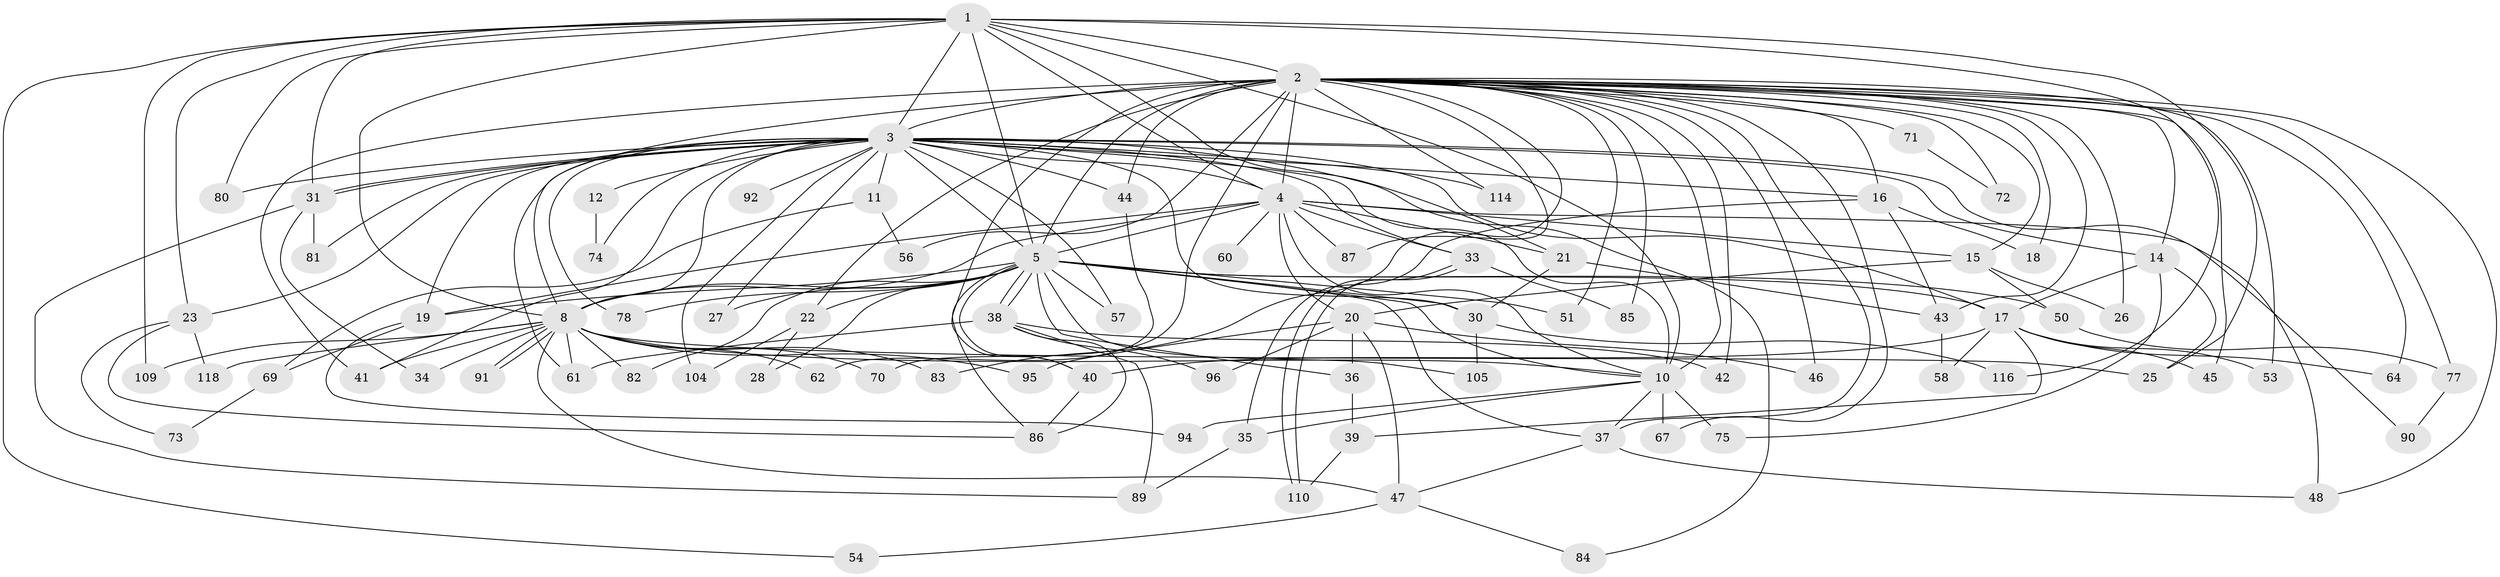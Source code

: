 // original degree distribution, {17: 0.008264462809917356, 20: 0.01652892561983471, 33: 0.008264462809917356, 30: 0.008264462809917356, 21: 0.008264462809917356, 18: 0.008264462809917356, 25: 0.008264462809917356, 23: 0.008264462809917356, 15: 0.008264462809917356, 4: 0.049586776859504134, 3: 0.23140495867768596, 5: 0.06611570247933884, 9: 0.008264462809917356, 2: 0.5289256198347108, 7: 0.024793388429752067, 6: 0.008264462809917356}
// Generated by graph-tools (version 1.1) at 2025/17/03/04/25 18:17:49]
// undirected, 84 vertices, 186 edges
graph export_dot {
graph [start="1"]
  node [color=gray90,style=filled];
  1;
  2 [super="+32+7+102+111+29+9"];
  3 [super="+98+6"];
  4 [super="+55+24"];
  5 [super="+97+68"];
  8 [super="+93"];
  10;
  11;
  12;
  14;
  15;
  16;
  17 [super="+120+79"];
  18;
  19;
  20;
  21;
  22;
  23;
  25 [super="+59"];
  26;
  27;
  28;
  30;
  31 [super="+66+63"];
  33;
  34;
  35;
  36;
  37 [super="+76+65"];
  38;
  39;
  40;
  41 [super="+108"];
  42;
  43 [super="+52"];
  44;
  45;
  46;
  47;
  48;
  50;
  51;
  53 [super="+88"];
  54;
  56;
  57 [super="+100"];
  58;
  60;
  61;
  62;
  64;
  67;
  69;
  70;
  71;
  72;
  73;
  74;
  75;
  77;
  78;
  80;
  81;
  82;
  83;
  84;
  85;
  86 [super="+106"];
  87;
  89 [super="+103"];
  90;
  91;
  92;
  94;
  95;
  96;
  104 [super="+119"];
  105;
  109;
  110 [super="+113"];
  114;
  116;
  118;
  1 -- 2 [weight=3];
  1 -- 3 [weight=2];
  1 -- 4;
  1 -- 5;
  1 -- 8;
  1 -- 10;
  1 -- 21;
  1 -- 23;
  1 -- 25;
  1 -- 54;
  1 -- 80;
  1 -- 109;
  1 -- 116;
  1 -- 31;
  2 -- 3 [weight=8];
  2 -- 4 [weight=5];
  2 -- 5 [weight=5];
  2 -- 8 [weight=5];
  2 -- 10 [weight=3];
  2 -- 15;
  2 -- 22;
  2 -- 26;
  2 -- 53 [weight=2];
  2 -- 72;
  2 -- 85;
  2 -- 87;
  2 -- 48;
  2 -- 67;
  2 -- 114;
  2 -- 77;
  2 -- 46;
  2 -- 70;
  2 -- 71 [weight=2];
  2 -- 16;
  2 -- 37;
  2 -- 42;
  2 -- 51;
  2 -- 64;
  2 -- 14;
  2 -- 18;
  2 -- 83;
  2 -- 40;
  2 -- 41;
  2 -- 43;
  2 -- 44;
  2 -- 45;
  2 -- 56;
  3 -- 4 [weight=4];
  3 -- 5 [weight=2];
  3 -- 8 [weight=2];
  3 -- 10 [weight=2];
  3 -- 11 [weight=2];
  3 -- 12 [weight=2];
  3 -- 14;
  3 -- 17 [weight=3];
  3 -- 19;
  3 -- 23;
  3 -- 27;
  3 -- 30;
  3 -- 31 [weight=2];
  3 -- 31;
  3 -- 33;
  3 -- 48;
  3 -- 57;
  3 -- 74;
  3 -- 80;
  3 -- 81;
  3 -- 84;
  3 -- 104 [weight=2];
  3 -- 78;
  3 -- 16;
  3 -- 92;
  3 -- 44;
  3 -- 114;
  3 -- 61;
  3 -- 41;
  4 -- 5;
  4 -- 8;
  4 -- 10;
  4 -- 15;
  4 -- 20;
  4 -- 21;
  4 -- 33;
  4 -- 60 [weight=2];
  4 -- 87;
  4 -- 90;
  4 -- 19;
  5 -- 8;
  5 -- 10 [weight=2];
  5 -- 19;
  5 -- 22;
  5 -- 27;
  5 -- 28;
  5 -- 36;
  5 -- 37;
  5 -- 38;
  5 -- 38;
  5 -- 40;
  5 -- 50;
  5 -- 51;
  5 -- 57 [weight=2];
  5 -- 78;
  5 -- 82;
  5 -- 105;
  5 -- 17;
  5 -- 30;
  5 -- 86;
  8 -- 10;
  8 -- 34;
  8 -- 41;
  8 -- 47;
  8 -- 62;
  8 -- 70;
  8 -- 82;
  8 -- 83;
  8 -- 91;
  8 -- 91;
  8 -- 95;
  8 -- 109;
  8 -- 118;
  8 -- 25;
  8 -- 61;
  10 -- 35;
  10 -- 67;
  10 -- 75;
  10 -- 94;
  10 -- 37;
  11 -- 56;
  11 -- 69;
  12 -- 74;
  14 -- 17;
  14 -- 25;
  14 -- 75;
  15 -- 20;
  15 -- 26;
  15 -- 50;
  16 -- 18;
  16 -- 35;
  16 -- 43;
  17 -- 39;
  17 -- 45;
  17 -- 53;
  17 -- 58;
  17 -- 64;
  17 -- 40;
  19 -- 69;
  19 -- 94;
  20 -- 36;
  20 -- 46;
  20 -- 47;
  20 -- 95;
  20 -- 96;
  21 -- 30;
  21 -- 43;
  22 -- 28;
  22 -- 104;
  23 -- 73;
  23 -- 118;
  23 -- 86;
  30 -- 105;
  30 -- 116;
  31 -- 34;
  31 -- 89;
  31 -- 81;
  33 -- 85;
  33 -- 110;
  33 -- 110;
  35 -- 89;
  36 -- 39;
  37 -- 48;
  37 -- 47;
  38 -- 42;
  38 -- 61;
  38 -- 86;
  38 -- 96;
  38 -- 89;
  39 -- 110;
  40 -- 86;
  43 -- 58;
  44 -- 62;
  47 -- 54;
  47 -- 84;
  50 -- 77;
  69 -- 73;
  71 -- 72;
  77 -- 90;
}

